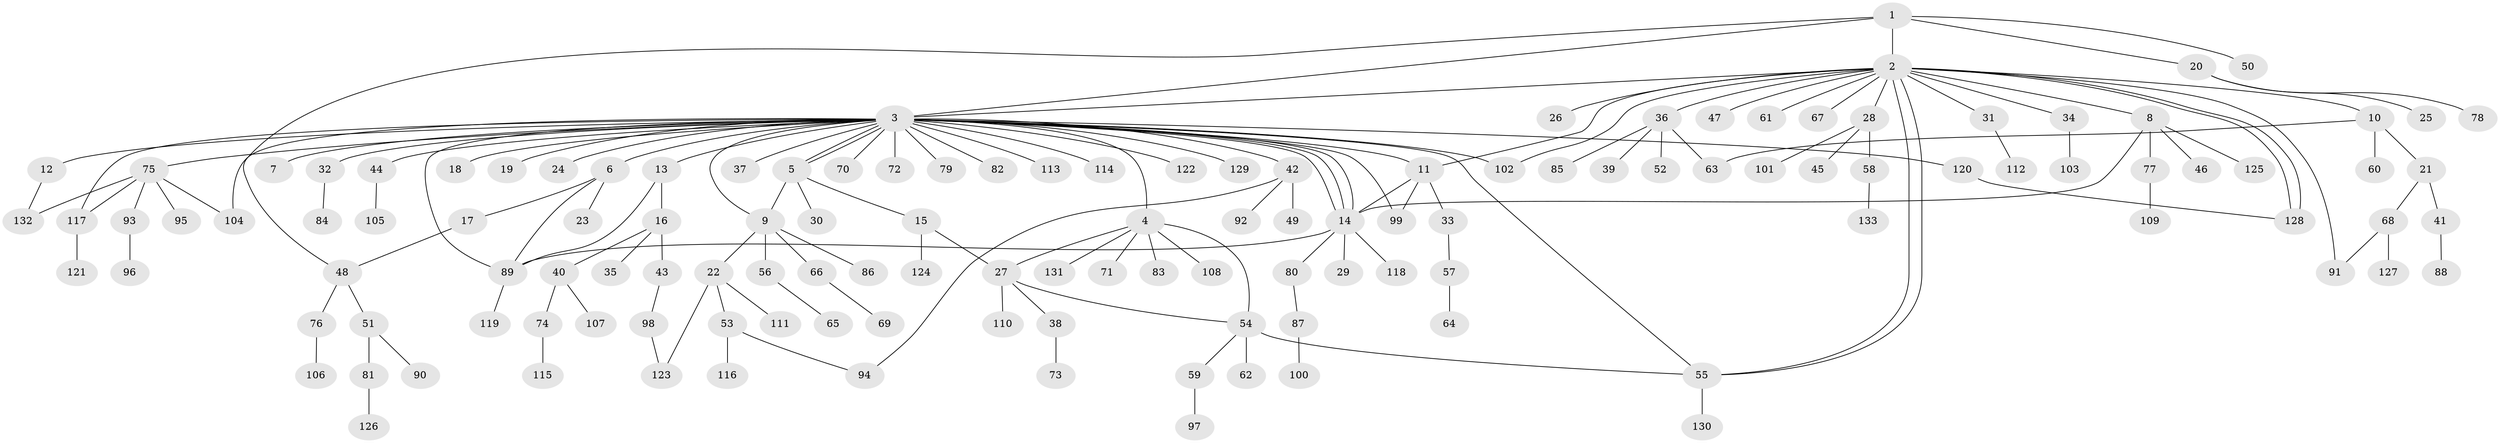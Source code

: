 // Generated by graph-tools (version 1.1) at 2025/26/03/09/25 03:26:08]
// undirected, 133 vertices, 160 edges
graph export_dot {
graph [start="1"]
  node [color=gray90,style=filled];
  1;
  2;
  3;
  4;
  5;
  6;
  7;
  8;
  9;
  10;
  11;
  12;
  13;
  14;
  15;
  16;
  17;
  18;
  19;
  20;
  21;
  22;
  23;
  24;
  25;
  26;
  27;
  28;
  29;
  30;
  31;
  32;
  33;
  34;
  35;
  36;
  37;
  38;
  39;
  40;
  41;
  42;
  43;
  44;
  45;
  46;
  47;
  48;
  49;
  50;
  51;
  52;
  53;
  54;
  55;
  56;
  57;
  58;
  59;
  60;
  61;
  62;
  63;
  64;
  65;
  66;
  67;
  68;
  69;
  70;
  71;
  72;
  73;
  74;
  75;
  76;
  77;
  78;
  79;
  80;
  81;
  82;
  83;
  84;
  85;
  86;
  87;
  88;
  89;
  90;
  91;
  92;
  93;
  94;
  95;
  96;
  97;
  98;
  99;
  100;
  101;
  102;
  103;
  104;
  105;
  106;
  107;
  108;
  109;
  110;
  111;
  112;
  113;
  114;
  115;
  116;
  117;
  118;
  119;
  120;
  121;
  122;
  123;
  124;
  125;
  126;
  127;
  128;
  129;
  130;
  131;
  132;
  133;
  1 -- 2;
  1 -- 3;
  1 -- 20;
  1 -- 48;
  1 -- 50;
  2 -- 3;
  2 -- 8;
  2 -- 10;
  2 -- 11;
  2 -- 26;
  2 -- 28;
  2 -- 31;
  2 -- 34;
  2 -- 36;
  2 -- 47;
  2 -- 55;
  2 -- 55;
  2 -- 61;
  2 -- 67;
  2 -- 91;
  2 -- 102;
  2 -- 128;
  2 -- 128;
  3 -- 4;
  3 -- 5;
  3 -- 5;
  3 -- 6;
  3 -- 7;
  3 -- 9;
  3 -- 11;
  3 -- 12;
  3 -- 13;
  3 -- 14;
  3 -- 14;
  3 -- 14;
  3 -- 18;
  3 -- 19;
  3 -- 24;
  3 -- 32;
  3 -- 37;
  3 -- 42;
  3 -- 44;
  3 -- 55;
  3 -- 70;
  3 -- 72;
  3 -- 75;
  3 -- 79;
  3 -- 82;
  3 -- 89;
  3 -- 99;
  3 -- 102;
  3 -- 104;
  3 -- 113;
  3 -- 114;
  3 -- 117;
  3 -- 120;
  3 -- 122;
  3 -- 129;
  4 -- 27;
  4 -- 54;
  4 -- 71;
  4 -- 83;
  4 -- 108;
  4 -- 131;
  5 -- 9;
  5 -- 15;
  5 -- 30;
  6 -- 17;
  6 -- 23;
  6 -- 89;
  8 -- 14;
  8 -- 46;
  8 -- 77;
  8 -- 125;
  9 -- 22;
  9 -- 56;
  9 -- 66;
  9 -- 86;
  10 -- 21;
  10 -- 60;
  10 -- 63;
  11 -- 14;
  11 -- 33;
  11 -- 99;
  12 -- 132;
  13 -- 16;
  13 -- 89;
  14 -- 29;
  14 -- 80;
  14 -- 89;
  14 -- 118;
  15 -- 27;
  15 -- 124;
  16 -- 35;
  16 -- 40;
  16 -- 43;
  17 -- 48;
  20 -- 25;
  20 -- 78;
  21 -- 41;
  21 -- 68;
  22 -- 53;
  22 -- 111;
  22 -- 123;
  27 -- 38;
  27 -- 54;
  27 -- 110;
  28 -- 45;
  28 -- 58;
  28 -- 101;
  31 -- 112;
  32 -- 84;
  33 -- 57;
  34 -- 103;
  36 -- 39;
  36 -- 52;
  36 -- 63;
  36 -- 85;
  38 -- 73;
  40 -- 74;
  40 -- 107;
  41 -- 88;
  42 -- 49;
  42 -- 92;
  42 -- 94;
  43 -- 98;
  44 -- 105;
  48 -- 51;
  48 -- 76;
  51 -- 81;
  51 -- 90;
  53 -- 94;
  53 -- 116;
  54 -- 55;
  54 -- 59;
  54 -- 62;
  55 -- 130;
  56 -- 65;
  57 -- 64;
  58 -- 133;
  59 -- 97;
  66 -- 69;
  68 -- 91;
  68 -- 127;
  74 -- 115;
  75 -- 93;
  75 -- 95;
  75 -- 104;
  75 -- 117;
  75 -- 132;
  76 -- 106;
  77 -- 109;
  80 -- 87;
  81 -- 126;
  87 -- 100;
  89 -- 119;
  93 -- 96;
  98 -- 123;
  117 -- 121;
  120 -- 128;
}
